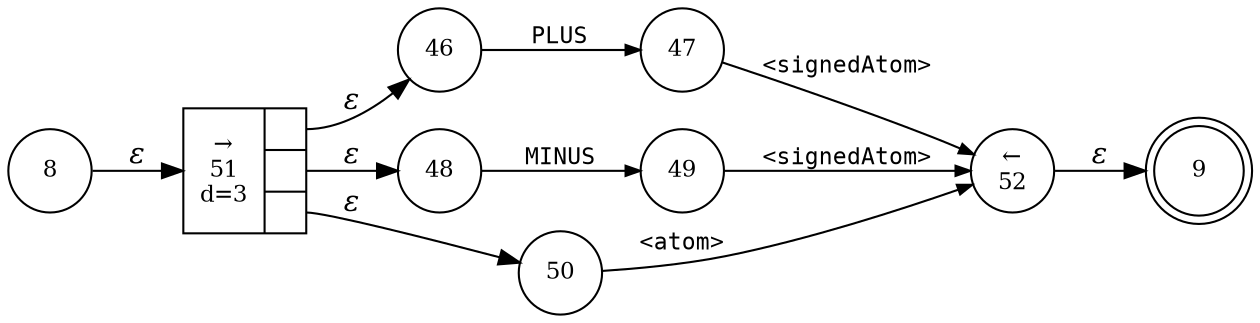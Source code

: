 digraph ATN {
rankdir=LR;
s9[fontsize=11, label="9", shape=doublecircle, fixedsize=true, width=.6];
s48[fontsize=11,label="48", shape=circle, fixedsize=true, width=.55, peripheries=1];
s49[fontsize=11,label="49", shape=circle, fixedsize=true, width=.55, peripheries=1];
s50[fontsize=11,label="50", shape=circle, fixedsize=true, width=.55, peripheries=1];
s51[fontsize=11,label="{&rarr;\n51\nd=3|{<p0>|<p1>|<p2>}}", shape=record, fixedsize=false, peripheries=1];
s52[fontsize=11,label="&larr;\n52", shape=circle, fixedsize=true, width=.55, peripheries=1];
s8[fontsize=11,label="8", shape=circle, fixedsize=true, width=.55, peripheries=1];
s46[fontsize=11,label="46", shape=circle, fixedsize=true, width=.55, peripheries=1];
s47[fontsize=11,label="47", shape=circle, fixedsize=true, width=.55, peripheries=1];
s8 -> s51 [fontname="Times-Italic", label="&epsilon;"];
s51:p0 -> s46 [fontname="Times-Italic", label="&epsilon;"];
s51:p1 -> s48 [fontname="Times-Italic", label="&epsilon;"];
s51:p2 -> s50 [fontname="Times-Italic", label="&epsilon;"];
s46 -> s47 [fontsize=11, fontname="Courier", arrowsize=.7, label = "PLUS", arrowhead = normal];
s48 -> s49 [fontsize=11, fontname="Courier", arrowsize=.7, label = "MINUS", arrowhead = normal];
s50 -> s52 [fontsize=11, fontname="Courier", arrowsize=.7, label = "<atom>", arrowhead = normal];
s47 -> s52 [fontsize=11, fontname="Courier", arrowsize=.7, label = "<signedAtom>", arrowhead = normal];
s49 -> s52 [fontsize=11, fontname="Courier", arrowsize=.7, label = "<signedAtom>", arrowhead = normal];
s52 -> s9 [fontname="Times-Italic", label="&epsilon;"];
}
